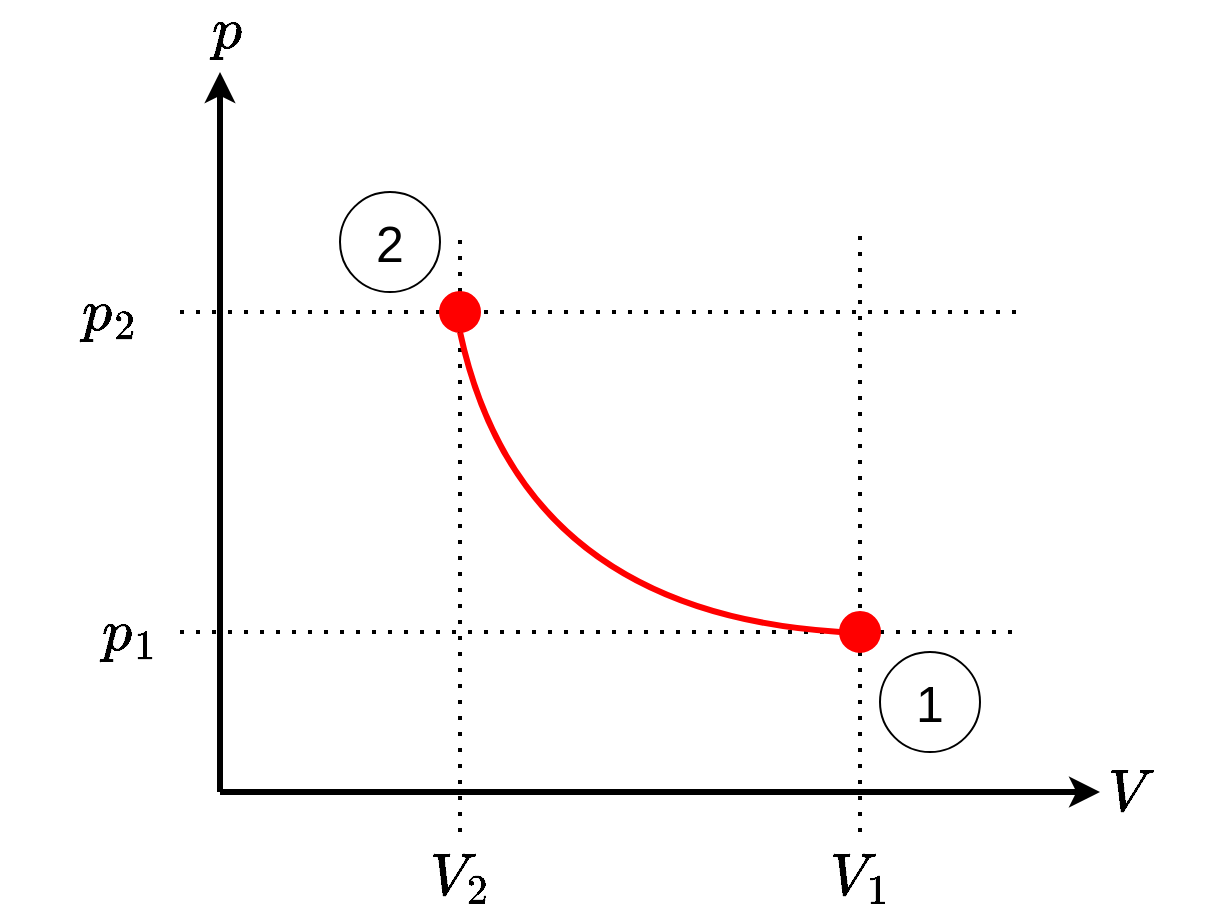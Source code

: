 <mxfile version="17.2.4" type="device"><diagram id="IaZGcagrRvtKTw1Jzisi" name="Seite-1"><mxGraphModel dx="1018" dy="681" grid="1" gridSize="10" guides="1" tooltips="1" connect="1" arrows="1" fold="1" page="1" pageScale="1" pageWidth="827" pageHeight="1169" math="1" shadow="0"><root><mxCell id="0"/><mxCell id="1" parent="0"/><mxCell id="TMjNiaS6RaeIZthOmrqi-1" value="" style="endArrow=classic;html=1;rounded=0;strokeWidth=3;" edge="1" parent="1"><mxGeometry width="50" height="50" relative="1" as="geometry"><mxPoint x="200" y="520" as="sourcePoint"/><mxPoint x="640" y="520" as="targetPoint"/></mxGeometry></mxCell><mxCell id="TMjNiaS6RaeIZthOmrqi-2" value="" style="endArrow=classic;html=1;rounded=0;strokeWidth=3;" edge="1" parent="1"><mxGeometry width="50" height="50" relative="1" as="geometry"><mxPoint x="200" y="520" as="sourcePoint"/><mxPoint x="200" y="160" as="targetPoint"/></mxGeometry></mxCell><mxCell id="TMjNiaS6RaeIZthOmrqi-3" value="&lt;font style=&quot;font-size: 25px&quot;&gt;$$p$$&lt;/font&gt;" style="text;html=1;resizable=0;autosize=1;align=center;verticalAlign=middle;points=[];fillColor=none;strokeColor=none;rounded=0;" vertex="1" parent="1"><mxGeometry x="158" y="129" width="90" height="20" as="geometry"/></mxCell><mxCell id="TMjNiaS6RaeIZthOmrqi-4" value="&lt;font style=&quot;font-size: 25px&quot;&gt;$$V$$&lt;/font&gt;" style="text;html=1;resizable=0;autosize=1;align=center;verticalAlign=middle;points=[];fillColor=none;strokeColor=none;rounded=0;" vertex="1" parent="1"><mxGeometry x="610" y="510" width="90" height="20" as="geometry"/></mxCell><mxCell id="TMjNiaS6RaeIZthOmrqi-5" value="" style="endArrow=none;dashed=1;html=1;dashPattern=1 3;strokeWidth=2;rounded=0;fontSize=25;" edge="1" parent="1"><mxGeometry width="50" height="50" relative="1" as="geometry"><mxPoint x="180" y="280" as="sourcePoint"/><mxPoint x="600" y="280" as="targetPoint"/></mxGeometry></mxCell><mxCell id="TMjNiaS6RaeIZthOmrqi-6" value="" style="endArrow=none;dashed=1;html=1;dashPattern=1 3;strokeWidth=2;rounded=0;fontSize=25;startArrow=none;" edge="1" parent="1" source="TMjNiaS6RaeIZthOmrqi-9"><mxGeometry width="50" height="50" relative="1" as="geometry"><mxPoint x="180" y="440" as="sourcePoint"/><mxPoint x="600" y="440" as="targetPoint"/></mxGeometry></mxCell><mxCell id="TMjNiaS6RaeIZthOmrqi-7" value="" style="endArrow=none;dashed=1;html=1;dashPattern=1 3;strokeWidth=2;rounded=0;fontSize=25;startArrow=none;" edge="1" parent="1" source="TMjNiaS6RaeIZthOmrqi-11"><mxGeometry width="50" height="50" relative="1" as="geometry"><mxPoint x="320" y="540" as="sourcePoint"/><mxPoint x="320" y="240" as="targetPoint"/></mxGeometry></mxCell><mxCell id="TMjNiaS6RaeIZthOmrqi-8" value="" style="endArrow=none;dashed=1;html=1;dashPattern=1 3;strokeWidth=2;rounded=0;fontSize=25;" edge="1" parent="1"><mxGeometry width="50" height="50" relative="1" as="geometry"><mxPoint x="520" y="540" as="sourcePoint"/><mxPoint x="520" y="240" as="targetPoint"/></mxGeometry></mxCell><mxCell id="TMjNiaS6RaeIZthOmrqi-9" value="" style="ellipse;whiteSpace=wrap;html=1;aspect=fixed;fontSize=25;fillColor=#FF0000;strokeColor=#FF0000;" vertex="1" parent="1"><mxGeometry x="510" y="430" width="20" height="20" as="geometry"/></mxCell><mxCell id="TMjNiaS6RaeIZthOmrqi-10" value="" style="endArrow=none;dashed=1;html=1;dashPattern=1 3;strokeWidth=2;rounded=0;fontSize=25;" edge="1" parent="1" target="TMjNiaS6RaeIZthOmrqi-9"><mxGeometry width="50" height="50" relative="1" as="geometry"><mxPoint x="180" y="440" as="sourcePoint"/><mxPoint x="600" y="440" as="targetPoint"/></mxGeometry></mxCell><mxCell id="TMjNiaS6RaeIZthOmrqi-11" value="" style="ellipse;whiteSpace=wrap;html=1;aspect=fixed;fontSize=25;fillColor=#FF0000;strokeColor=#FF0000;" vertex="1" parent="1"><mxGeometry x="310" y="270" width="20" height="20" as="geometry"/></mxCell><mxCell id="TMjNiaS6RaeIZthOmrqi-12" value="" style="endArrow=none;dashed=1;html=1;dashPattern=1 3;strokeWidth=2;rounded=0;fontSize=25;" edge="1" parent="1" target="TMjNiaS6RaeIZthOmrqi-11"><mxGeometry width="50" height="50" relative="1" as="geometry"><mxPoint x="320" y="540" as="sourcePoint"/><mxPoint x="320" y="240" as="targetPoint"/></mxGeometry></mxCell><mxCell id="TMjNiaS6RaeIZthOmrqi-13" value="&lt;font style=&quot;font-size: 25px&quot;&gt;$$V_2$$&lt;/font&gt;" style="text;html=1;resizable=0;autosize=1;align=center;verticalAlign=middle;points=[];fillColor=none;strokeColor=none;rounded=0;" vertex="1" parent="1"><mxGeometry x="260" y="552" width="120" height="20" as="geometry"/></mxCell><mxCell id="TMjNiaS6RaeIZthOmrqi-14" value="&lt;font style=&quot;font-size: 25px&quot;&gt;$$V_1$$&lt;/font&gt;" style="text;html=1;resizable=0;autosize=1;align=center;verticalAlign=middle;points=[];fillColor=none;strokeColor=none;rounded=0;" vertex="1" parent="1"><mxGeometry x="460" y="552" width="120" height="20" as="geometry"/></mxCell><mxCell id="TMjNiaS6RaeIZthOmrqi-15" value="&lt;font style=&quot;font-size: 25px&quot;&gt;$$p_2$$&lt;/font&gt;" style="text;html=1;resizable=0;autosize=1;align=center;verticalAlign=middle;points=[];fillColor=none;strokeColor=none;rounded=0;" vertex="1" parent="1"><mxGeometry x="90" y="270" width="110" height="20" as="geometry"/></mxCell><mxCell id="TMjNiaS6RaeIZthOmrqi-16" value="&lt;font style=&quot;font-size: 25px&quot;&gt;$$p_1$$&lt;/font&gt;" style="text;html=1;resizable=0;autosize=1;align=center;verticalAlign=middle;points=[];fillColor=none;strokeColor=none;rounded=0;" vertex="1" parent="1"><mxGeometry x="100" y="430" width="110" height="20" as="geometry"/></mxCell><mxCell id="TMjNiaS6RaeIZthOmrqi-17" value="" style="endArrow=none;html=1;fontSize=25;strokeWidth=3;strokeColor=#FF0000;entryX=0;entryY=0.5;entryDx=0;entryDy=0;curved=1;" edge="1" parent="1" target="TMjNiaS6RaeIZthOmrqi-9"><mxGeometry width="50" height="50" relative="1" as="geometry"><mxPoint x="320" y="290" as="sourcePoint"/><mxPoint x="440" y="320" as="targetPoint"/><Array as="points"><mxPoint x="350" y="430"/></Array></mxGeometry></mxCell><mxCell id="TMjNiaS6RaeIZthOmrqi-18" value="1" style="ellipse;whiteSpace=wrap;html=1;aspect=fixed;fontSize=25;strokeColor=#000000;fillColor=none;" vertex="1" parent="1"><mxGeometry x="530" y="450" width="50" height="50" as="geometry"/></mxCell><mxCell id="TMjNiaS6RaeIZthOmrqi-19" value="2" style="ellipse;whiteSpace=wrap;html=1;aspect=fixed;fontSize=25;strokeColor=#000000;fillColor=none;" vertex="1" parent="1"><mxGeometry x="260" y="220" width="50" height="50" as="geometry"/></mxCell></root></mxGraphModel></diagram></mxfile>